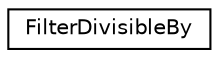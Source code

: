 digraph "类继承关系图"
{
 // INTERACTIVE_SVG=YES
 // LATEX_PDF_SIZE
  edge [fontname="Helvetica",fontsize="10",labelfontname="Helvetica",labelfontsize="10"];
  node [fontname="Helvetica",fontsize="10",shape=record];
  rankdir="LR";
  Node0 [label="FilterDivisibleBy",height=0.2,width=0.4,color="black", fillcolor="white", style="filled",URL="$db/d70/class_filter_divisible_by.html",tooltip="The implementation of the \"divisibleby\" filter"];
}
